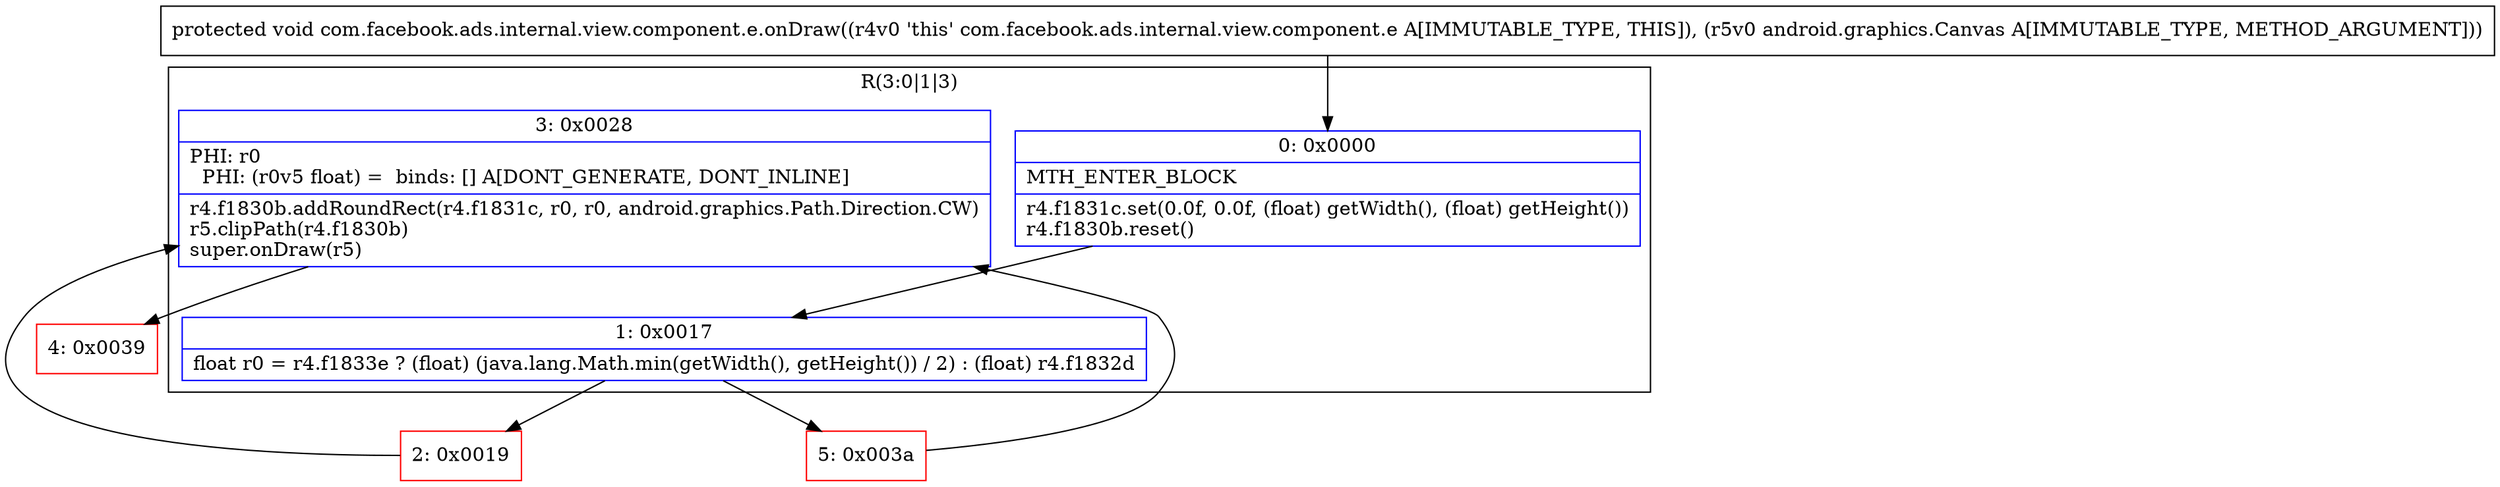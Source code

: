 digraph "CFG forcom.facebook.ads.internal.view.component.e.onDraw(Landroid\/graphics\/Canvas;)V" {
subgraph cluster_Region_1003153815 {
label = "R(3:0|1|3)";
node [shape=record,color=blue];
Node_0 [shape=record,label="{0\:\ 0x0000|MTH_ENTER_BLOCK\l|r4.f1831c.set(0.0f, 0.0f, (float) getWidth(), (float) getHeight())\lr4.f1830b.reset()\l}"];
Node_1 [shape=record,label="{1\:\ 0x0017|float r0 = r4.f1833e ? (float) (java.lang.Math.min(getWidth(), getHeight()) \/ 2) : (float) r4.f1832d\l}"];
Node_3 [shape=record,label="{3\:\ 0x0028|PHI: r0 \l  PHI: (r0v5 float) =  binds: [] A[DONT_GENERATE, DONT_INLINE]\l|r4.f1830b.addRoundRect(r4.f1831c, r0, r0, android.graphics.Path.Direction.CW)\lr5.clipPath(r4.f1830b)\lsuper.onDraw(r5)\l}"];
}
Node_2 [shape=record,color=red,label="{2\:\ 0x0019}"];
Node_4 [shape=record,color=red,label="{4\:\ 0x0039}"];
Node_5 [shape=record,color=red,label="{5\:\ 0x003a}"];
MethodNode[shape=record,label="{protected void com.facebook.ads.internal.view.component.e.onDraw((r4v0 'this' com.facebook.ads.internal.view.component.e A[IMMUTABLE_TYPE, THIS]), (r5v0 android.graphics.Canvas A[IMMUTABLE_TYPE, METHOD_ARGUMENT])) }"];
MethodNode -> Node_0;
Node_0 -> Node_1;
Node_1 -> Node_2;
Node_1 -> Node_5;
Node_3 -> Node_4;
Node_2 -> Node_3;
Node_5 -> Node_3;
}

